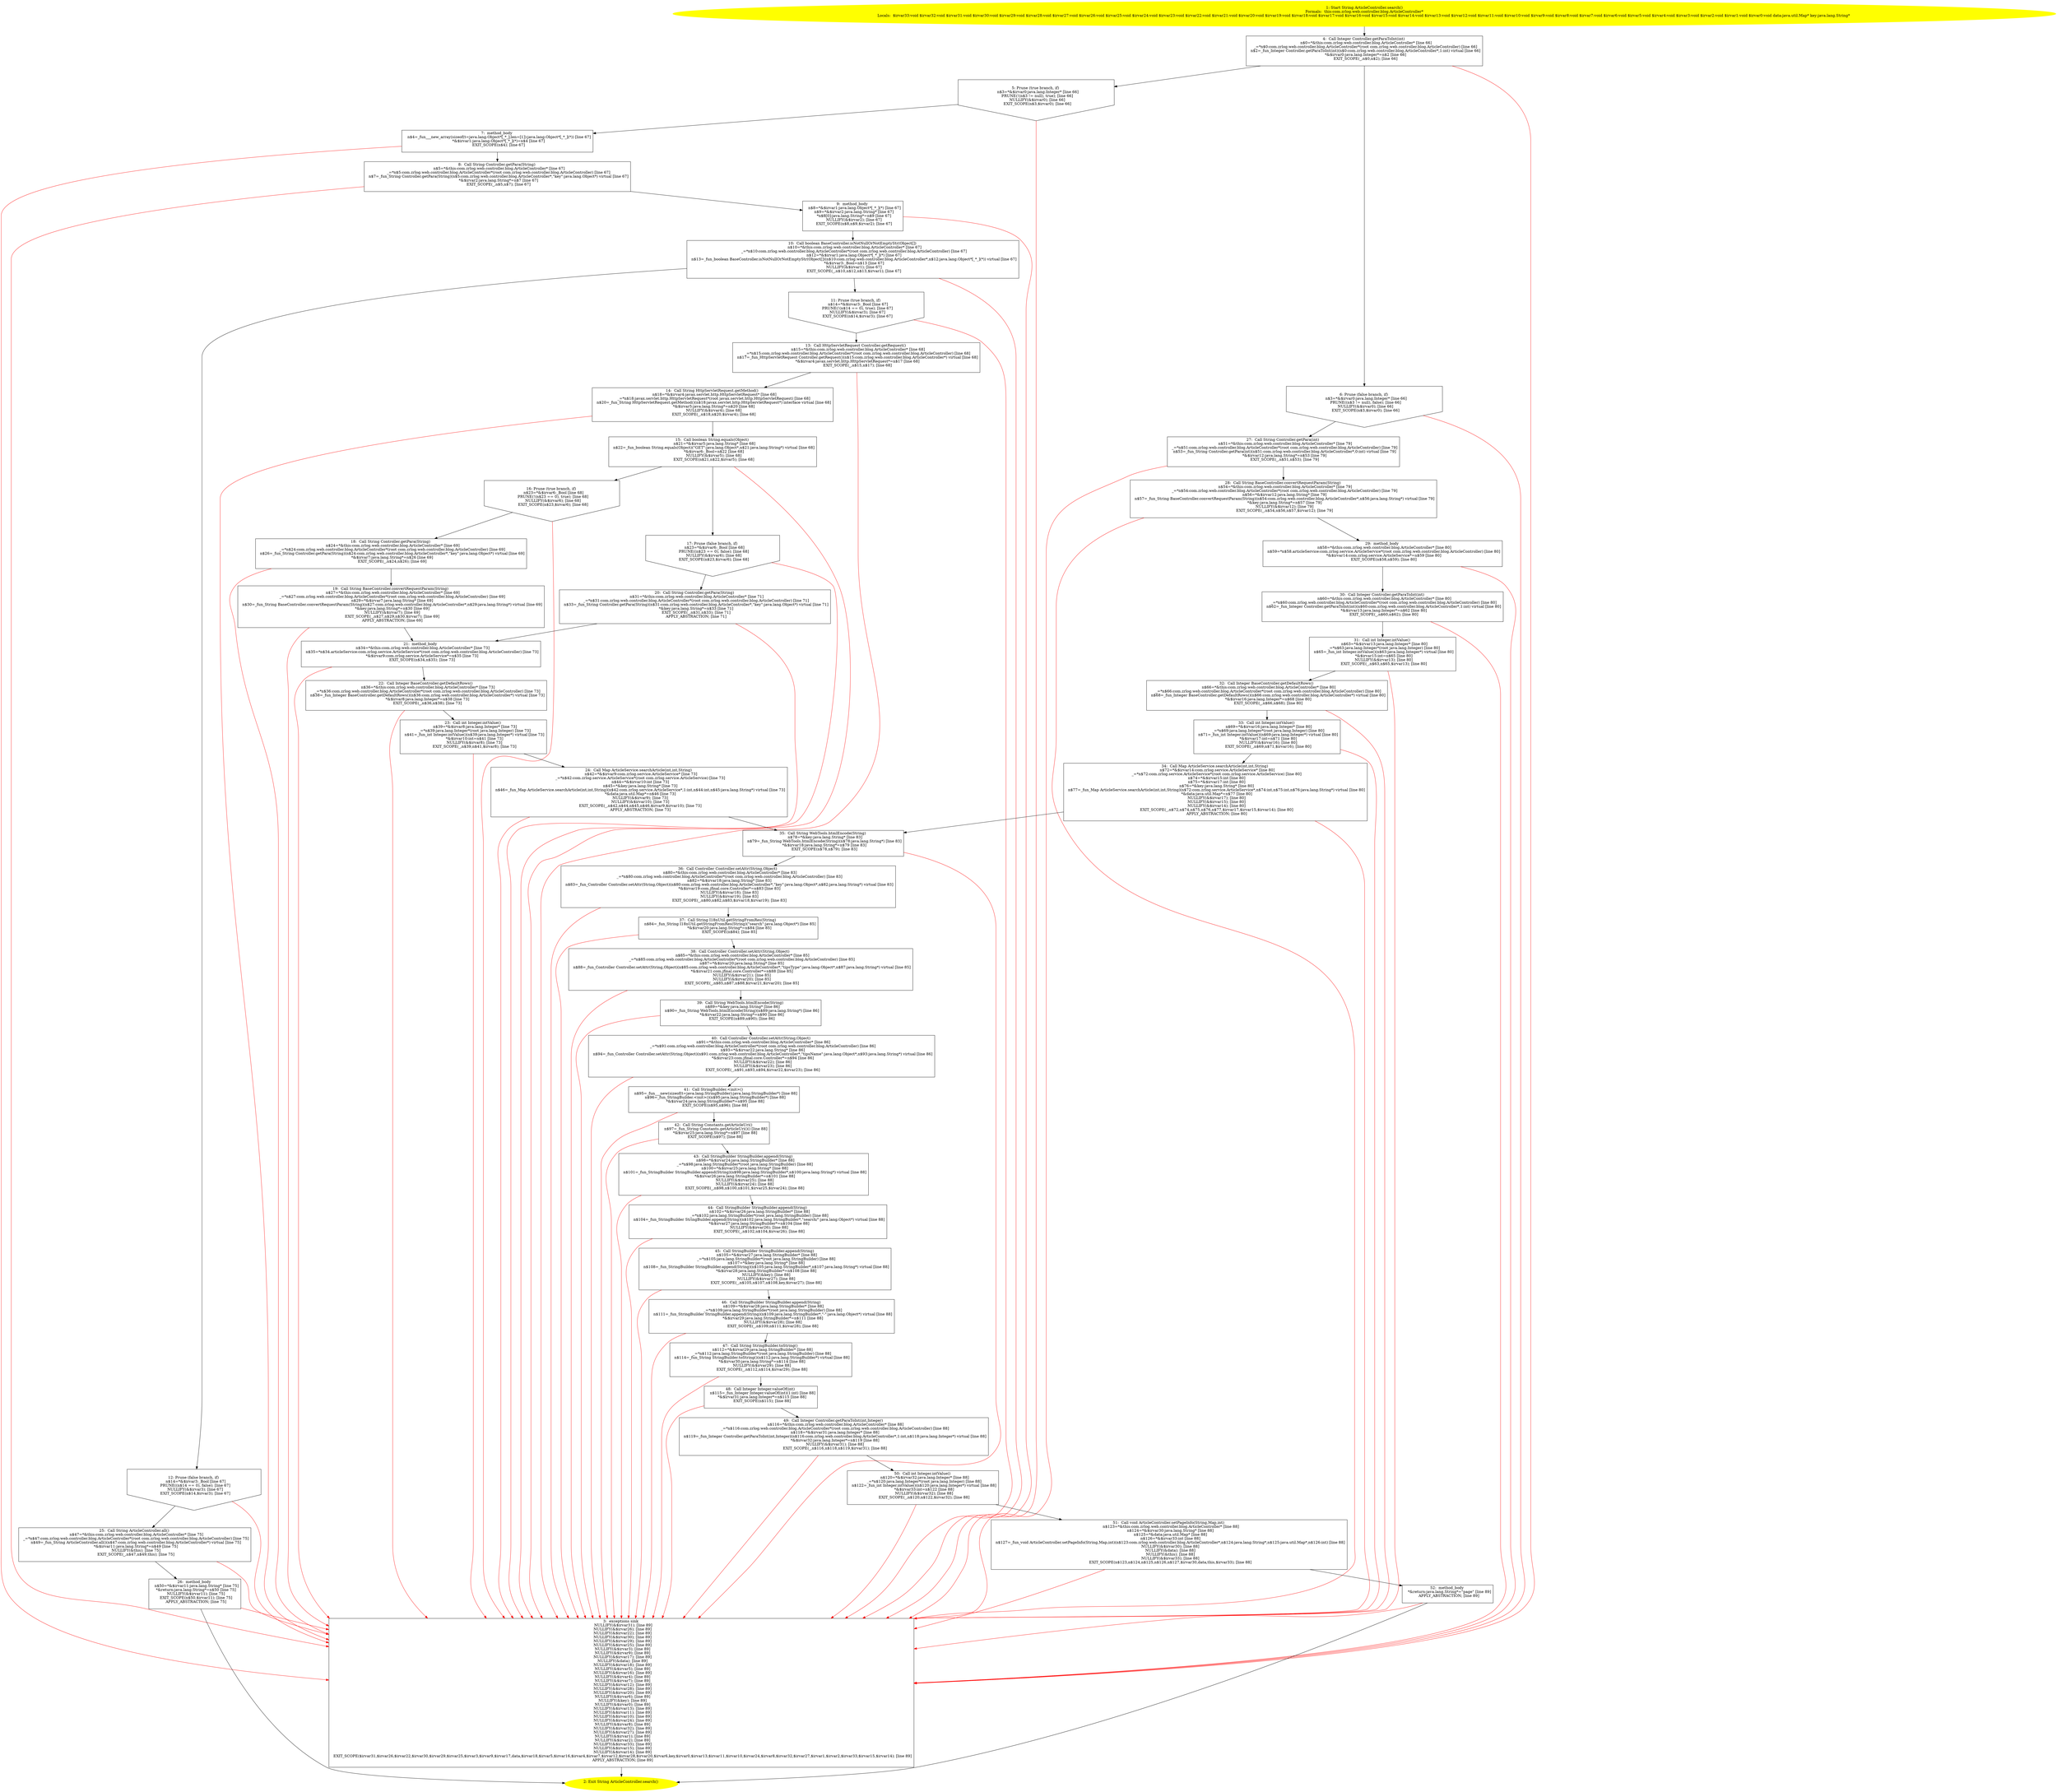 /* @generated */
digraph cfg {
"com.zrlog.web.controller.blog.ArticleController.search():java.lang.String.413a9d0bebfa8ff07861b18f78863546_1" [label="1: Start String ArticleController.search()\nFormals:  this:com.zrlog.web.controller.blog.ArticleController*\nLocals:  $irvar33:void $irvar32:void $irvar31:void $irvar30:void $irvar29:void $irvar28:void $irvar27:void $irvar26:void $irvar25:void $irvar24:void $irvar23:void $irvar22:void $irvar21:void $irvar20:void $irvar19:void $irvar18:void $irvar17:void $irvar16:void $irvar15:void $irvar14:void $irvar13:void $irvar12:void $irvar11:void $irvar10:void $irvar9:void $irvar8:void $irvar7:void $irvar6:void $irvar5:void $irvar4:void $irvar3:void $irvar2:void $irvar1:void $irvar0:void data:java.util.Map* key:java.lang.String* \n  " color=yellow style=filled]
	

	 "com.zrlog.web.controller.blog.ArticleController.search():java.lang.String.413a9d0bebfa8ff07861b18f78863546_1" -> "com.zrlog.web.controller.blog.ArticleController.search():java.lang.String.413a9d0bebfa8ff07861b18f78863546_4" ;
"com.zrlog.web.controller.blog.ArticleController.search():java.lang.String.413a9d0bebfa8ff07861b18f78863546_2" [label="2: Exit String ArticleController.search() \n  " color=yellow style=filled]
	

"com.zrlog.web.controller.blog.ArticleController.search():java.lang.String.413a9d0bebfa8ff07861b18f78863546_3" [label="3:  exceptions sink \n   NULLIFY(&$irvar31); [line 89]\n  NULLIFY(&$irvar26); [line 89]\n  NULLIFY(&$irvar22); [line 89]\n  NULLIFY(&$irvar30); [line 89]\n  NULLIFY(&$irvar29); [line 89]\n  NULLIFY(&$irvar25); [line 89]\n  NULLIFY(&$irvar3); [line 89]\n  NULLIFY(&$irvar9); [line 89]\n  NULLIFY(&$irvar17); [line 89]\n  NULLIFY(&data); [line 89]\n  NULLIFY(&$irvar18); [line 89]\n  NULLIFY(&$irvar5); [line 89]\n  NULLIFY(&$irvar16); [line 89]\n  NULLIFY(&$irvar4); [line 89]\n  NULLIFY(&$irvar7); [line 89]\n  NULLIFY(&$irvar12); [line 89]\n  NULLIFY(&$irvar28); [line 89]\n  NULLIFY(&$irvar20); [line 89]\n  NULLIFY(&$irvar6); [line 89]\n  NULLIFY(&key); [line 89]\n  NULLIFY(&$irvar0); [line 89]\n  NULLIFY(&$irvar13); [line 89]\n  NULLIFY(&$irvar11); [line 89]\n  NULLIFY(&$irvar10); [line 89]\n  NULLIFY(&$irvar24); [line 89]\n  NULLIFY(&$irvar8); [line 89]\n  NULLIFY(&$irvar32); [line 89]\n  NULLIFY(&$irvar27); [line 89]\n  NULLIFY(&$irvar1); [line 89]\n  NULLIFY(&$irvar2); [line 89]\n  NULLIFY(&$irvar33); [line 89]\n  NULLIFY(&$irvar15); [line 89]\n  NULLIFY(&$irvar14); [line 89]\n  EXIT_SCOPE($irvar31,$irvar26,$irvar22,$irvar30,$irvar29,$irvar25,$irvar3,$irvar9,$irvar17,data,$irvar18,$irvar5,$irvar16,$irvar4,$irvar7,$irvar12,$irvar28,$irvar20,$irvar6,key,$irvar0,$irvar13,$irvar11,$irvar10,$irvar24,$irvar8,$irvar32,$irvar27,$irvar1,$irvar2,$irvar33,$irvar15,$irvar14); [line 89]\n  APPLY_ABSTRACTION; [line 89]\n " shape="box"]
	

	 "com.zrlog.web.controller.blog.ArticleController.search():java.lang.String.413a9d0bebfa8ff07861b18f78863546_3" -> "com.zrlog.web.controller.blog.ArticleController.search():java.lang.String.413a9d0bebfa8ff07861b18f78863546_2" ;
"com.zrlog.web.controller.blog.ArticleController.search():java.lang.String.413a9d0bebfa8ff07861b18f78863546_4" [label="4:  Call Integer Controller.getParaToInt(int) \n   n$0=*&this:com.zrlog.web.controller.blog.ArticleController* [line 66]\n  _=*n$0:com.zrlog.web.controller.blog.ArticleController*(root com.zrlog.web.controller.blog.ArticleController) [line 66]\n  n$2=_fun_Integer Controller.getParaToInt(int)(n$0:com.zrlog.web.controller.blog.ArticleController*,1:int) virtual [line 66]\n  *&$irvar0:java.lang.Integer*=n$2 [line 66]\n  EXIT_SCOPE(_,n$0,n$2); [line 66]\n " shape="box"]
	

	 "com.zrlog.web.controller.blog.ArticleController.search():java.lang.String.413a9d0bebfa8ff07861b18f78863546_4" -> "com.zrlog.web.controller.blog.ArticleController.search():java.lang.String.413a9d0bebfa8ff07861b18f78863546_5" ;
	 "com.zrlog.web.controller.blog.ArticleController.search():java.lang.String.413a9d0bebfa8ff07861b18f78863546_4" -> "com.zrlog.web.controller.blog.ArticleController.search():java.lang.String.413a9d0bebfa8ff07861b18f78863546_6" ;
	 "com.zrlog.web.controller.blog.ArticleController.search():java.lang.String.413a9d0bebfa8ff07861b18f78863546_4" -> "com.zrlog.web.controller.blog.ArticleController.search():java.lang.String.413a9d0bebfa8ff07861b18f78863546_3" [color="red" ];
"com.zrlog.web.controller.blog.ArticleController.search():java.lang.String.413a9d0bebfa8ff07861b18f78863546_5" [label="5: Prune (true branch, if) \n   n$3=*&$irvar0:java.lang.Integer* [line 66]\n  PRUNE(!(n$3 != null), true); [line 66]\n  NULLIFY(&$irvar0); [line 66]\n  EXIT_SCOPE(n$3,$irvar0); [line 66]\n " shape="invhouse"]
	

	 "com.zrlog.web.controller.blog.ArticleController.search():java.lang.String.413a9d0bebfa8ff07861b18f78863546_5" -> "com.zrlog.web.controller.blog.ArticleController.search():java.lang.String.413a9d0bebfa8ff07861b18f78863546_7" ;
	 "com.zrlog.web.controller.blog.ArticleController.search():java.lang.String.413a9d0bebfa8ff07861b18f78863546_5" -> "com.zrlog.web.controller.blog.ArticleController.search():java.lang.String.413a9d0bebfa8ff07861b18f78863546_3" [color="red" ];
"com.zrlog.web.controller.blog.ArticleController.search():java.lang.String.413a9d0bebfa8ff07861b18f78863546_6" [label="6: Prune (false branch, if) \n   n$3=*&$irvar0:java.lang.Integer* [line 66]\n  PRUNE((n$3 != null), false); [line 66]\n  NULLIFY(&$irvar0); [line 66]\n  EXIT_SCOPE(n$3,$irvar0); [line 66]\n " shape="invhouse"]
	

	 "com.zrlog.web.controller.blog.ArticleController.search():java.lang.String.413a9d0bebfa8ff07861b18f78863546_6" -> "com.zrlog.web.controller.blog.ArticleController.search():java.lang.String.413a9d0bebfa8ff07861b18f78863546_27" ;
	 "com.zrlog.web.controller.blog.ArticleController.search():java.lang.String.413a9d0bebfa8ff07861b18f78863546_6" -> "com.zrlog.web.controller.blog.ArticleController.search():java.lang.String.413a9d0bebfa8ff07861b18f78863546_3" [color="red" ];
"com.zrlog.web.controller.blog.ArticleController.search():java.lang.String.413a9d0bebfa8ff07861b18f78863546_7" [label="7:  method_body \n   n$4=_fun___new_array(sizeof(t=java.lang.Object*[_*_];len=[1]):java.lang.Object*[_*_](*)) [line 67]\n  *&$irvar1:java.lang.Object*[_*_](*)=n$4 [line 67]\n  EXIT_SCOPE(n$4); [line 67]\n " shape="box"]
	

	 "com.zrlog.web.controller.blog.ArticleController.search():java.lang.String.413a9d0bebfa8ff07861b18f78863546_7" -> "com.zrlog.web.controller.blog.ArticleController.search():java.lang.String.413a9d0bebfa8ff07861b18f78863546_8" ;
	 "com.zrlog.web.controller.blog.ArticleController.search():java.lang.String.413a9d0bebfa8ff07861b18f78863546_7" -> "com.zrlog.web.controller.blog.ArticleController.search():java.lang.String.413a9d0bebfa8ff07861b18f78863546_3" [color="red" ];
"com.zrlog.web.controller.blog.ArticleController.search():java.lang.String.413a9d0bebfa8ff07861b18f78863546_8" [label="8:  Call String Controller.getPara(String) \n   n$5=*&this:com.zrlog.web.controller.blog.ArticleController* [line 67]\n  _=*n$5:com.zrlog.web.controller.blog.ArticleController*(root com.zrlog.web.controller.blog.ArticleController) [line 67]\n  n$7=_fun_String Controller.getPara(String)(n$5:com.zrlog.web.controller.blog.ArticleController*,\"key\":java.lang.Object*) virtual [line 67]\n  *&$irvar2:java.lang.String*=n$7 [line 67]\n  EXIT_SCOPE(_,n$5,n$7); [line 67]\n " shape="box"]
	

	 "com.zrlog.web.controller.blog.ArticleController.search():java.lang.String.413a9d0bebfa8ff07861b18f78863546_8" -> "com.zrlog.web.controller.blog.ArticleController.search():java.lang.String.413a9d0bebfa8ff07861b18f78863546_9" ;
	 "com.zrlog.web.controller.blog.ArticleController.search():java.lang.String.413a9d0bebfa8ff07861b18f78863546_8" -> "com.zrlog.web.controller.blog.ArticleController.search():java.lang.String.413a9d0bebfa8ff07861b18f78863546_3" [color="red" ];
"com.zrlog.web.controller.blog.ArticleController.search():java.lang.String.413a9d0bebfa8ff07861b18f78863546_9" [label="9:  method_body \n   n$8=*&$irvar1:java.lang.Object*[_*_](*) [line 67]\n  n$9=*&$irvar2:java.lang.String* [line 67]\n  *n$8[0]:java.lang.String*=n$9 [line 67]\n  NULLIFY(&$irvar2); [line 67]\n  EXIT_SCOPE(n$8,n$9,$irvar2); [line 67]\n " shape="box"]
	

	 "com.zrlog.web.controller.blog.ArticleController.search():java.lang.String.413a9d0bebfa8ff07861b18f78863546_9" -> "com.zrlog.web.controller.blog.ArticleController.search():java.lang.String.413a9d0bebfa8ff07861b18f78863546_10" ;
	 "com.zrlog.web.controller.blog.ArticleController.search():java.lang.String.413a9d0bebfa8ff07861b18f78863546_9" -> "com.zrlog.web.controller.blog.ArticleController.search():java.lang.String.413a9d0bebfa8ff07861b18f78863546_3" [color="red" ];
"com.zrlog.web.controller.blog.ArticleController.search():java.lang.String.413a9d0bebfa8ff07861b18f78863546_10" [label="10:  Call boolean BaseController.isNotNullOrNotEmptyStr(Object[]) \n   n$10=*&this:com.zrlog.web.controller.blog.ArticleController* [line 67]\n  _=*n$10:com.zrlog.web.controller.blog.ArticleController*(root com.zrlog.web.controller.blog.ArticleController) [line 67]\n  n$12=*&$irvar1:java.lang.Object*[_*_](*) [line 67]\n  n$13=_fun_boolean BaseController.isNotNullOrNotEmptyStr(Object[])(n$10:com.zrlog.web.controller.blog.ArticleController*,n$12:java.lang.Object*[_*_](*)) virtual [line 67]\n  *&$irvar3:_Bool=n$13 [line 67]\n  NULLIFY(&$irvar1); [line 67]\n  EXIT_SCOPE(_,n$10,n$12,n$13,$irvar1); [line 67]\n " shape="box"]
	

	 "com.zrlog.web.controller.blog.ArticleController.search():java.lang.String.413a9d0bebfa8ff07861b18f78863546_10" -> "com.zrlog.web.controller.blog.ArticleController.search():java.lang.String.413a9d0bebfa8ff07861b18f78863546_11" ;
	 "com.zrlog.web.controller.blog.ArticleController.search():java.lang.String.413a9d0bebfa8ff07861b18f78863546_10" -> "com.zrlog.web.controller.blog.ArticleController.search():java.lang.String.413a9d0bebfa8ff07861b18f78863546_12" ;
	 "com.zrlog.web.controller.blog.ArticleController.search():java.lang.String.413a9d0bebfa8ff07861b18f78863546_10" -> "com.zrlog.web.controller.blog.ArticleController.search():java.lang.String.413a9d0bebfa8ff07861b18f78863546_3" [color="red" ];
"com.zrlog.web.controller.blog.ArticleController.search():java.lang.String.413a9d0bebfa8ff07861b18f78863546_11" [label="11: Prune (true branch, if) \n   n$14=*&$irvar3:_Bool [line 67]\n  PRUNE(!(n$14 == 0), true); [line 67]\n  NULLIFY(&$irvar3); [line 67]\n  EXIT_SCOPE(n$14,$irvar3); [line 67]\n " shape="invhouse"]
	

	 "com.zrlog.web.controller.blog.ArticleController.search():java.lang.String.413a9d0bebfa8ff07861b18f78863546_11" -> "com.zrlog.web.controller.blog.ArticleController.search():java.lang.String.413a9d0bebfa8ff07861b18f78863546_13" ;
	 "com.zrlog.web.controller.blog.ArticleController.search():java.lang.String.413a9d0bebfa8ff07861b18f78863546_11" -> "com.zrlog.web.controller.blog.ArticleController.search():java.lang.String.413a9d0bebfa8ff07861b18f78863546_3" [color="red" ];
"com.zrlog.web.controller.blog.ArticleController.search():java.lang.String.413a9d0bebfa8ff07861b18f78863546_12" [label="12: Prune (false branch, if) \n   n$14=*&$irvar3:_Bool [line 67]\n  PRUNE((n$14 == 0), false); [line 67]\n  NULLIFY(&$irvar3); [line 67]\n  EXIT_SCOPE(n$14,$irvar3); [line 67]\n " shape="invhouse"]
	

	 "com.zrlog.web.controller.blog.ArticleController.search():java.lang.String.413a9d0bebfa8ff07861b18f78863546_12" -> "com.zrlog.web.controller.blog.ArticleController.search():java.lang.String.413a9d0bebfa8ff07861b18f78863546_25" ;
	 "com.zrlog.web.controller.blog.ArticleController.search():java.lang.String.413a9d0bebfa8ff07861b18f78863546_12" -> "com.zrlog.web.controller.blog.ArticleController.search():java.lang.String.413a9d0bebfa8ff07861b18f78863546_3" [color="red" ];
"com.zrlog.web.controller.blog.ArticleController.search():java.lang.String.413a9d0bebfa8ff07861b18f78863546_13" [label="13:  Call HttpServletRequest Controller.getRequest() \n   n$15=*&this:com.zrlog.web.controller.blog.ArticleController* [line 68]\n  _=*n$15:com.zrlog.web.controller.blog.ArticleController*(root com.zrlog.web.controller.blog.ArticleController) [line 68]\n  n$17=_fun_HttpServletRequest Controller.getRequest()(n$15:com.zrlog.web.controller.blog.ArticleController*) virtual [line 68]\n  *&$irvar4:javax.servlet.http.HttpServletRequest*=n$17 [line 68]\n  EXIT_SCOPE(_,n$15,n$17); [line 68]\n " shape="box"]
	

	 "com.zrlog.web.controller.blog.ArticleController.search():java.lang.String.413a9d0bebfa8ff07861b18f78863546_13" -> "com.zrlog.web.controller.blog.ArticleController.search():java.lang.String.413a9d0bebfa8ff07861b18f78863546_14" ;
	 "com.zrlog.web.controller.blog.ArticleController.search():java.lang.String.413a9d0bebfa8ff07861b18f78863546_13" -> "com.zrlog.web.controller.blog.ArticleController.search():java.lang.String.413a9d0bebfa8ff07861b18f78863546_3" [color="red" ];
"com.zrlog.web.controller.blog.ArticleController.search():java.lang.String.413a9d0bebfa8ff07861b18f78863546_14" [label="14:  Call String HttpServletRequest.getMethod() \n   n$18=*&$irvar4:javax.servlet.http.HttpServletRequest* [line 68]\n  _=*n$18:javax.servlet.http.HttpServletRequest*(root javax.servlet.http.HttpServletRequest) [line 68]\n  n$20=_fun_String HttpServletRequest.getMethod()(n$18:javax.servlet.http.HttpServletRequest*) interface virtual [line 68]\n  *&$irvar5:java.lang.String*=n$20 [line 68]\n  NULLIFY(&$irvar4); [line 68]\n  EXIT_SCOPE(_,n$18,n$20,$irvar4); [line 68]\n " shape="box"]
	

	 "com.zrlog.web.controller.blog.ArticleController.search():java.lang.String.413a9d0bebfa8ff07861b18f78863546_14" -> "com.zrlog.web.controller.blog.ArticleController.search():java.lang.String.413a9d0bebfa8ff07861b18f78863546_15" ;
	 "com.zrlog.web.controller.blog.ArticleController.search():java.lang.String.413a9d0bebfa8ff07861b18f78863546_14" -> "com.zrlog.web.controller.blog.ArticleController.search():java.lang.String.413a9d0bebfa8ff07861b18f78863546_3" [color="red" ];
"com.zrlog.web.controller.blog.ArticleController.search():java.lang.String.413a9d0bebfa8ff07861b18f78863546_15" [label="15:  Call boolean String.equals(Object) \n   n$21=*&$irvar5:java.lang.String* [line 68]\n  n$22=_fun_boolean String.equals(Object)(\"GET\":java.lang.Object*,n$21:java.lang.String*) virtual [line 68]\n  *&$irvar6:_Bool=n$22 [line 68]\n  NULLIFY(&$irvar5); [line 68]\n  EXIT_SCOPE(n$21,n$22,$irvar5); [line 68]\n " shape="box"]
	

	 "com.zrlog.web.controller.blog.ArticleController.search():java.lang.String.413a9d0bebfa8ff07861b18f78863546_15" -> "com.zrlog.web.controller.blog.ArticleController.search():java.lang.String.413a9d0bebfa8ff07861b18f78863546_16" ;
	 "com.zrlog.web.controller.blog.ArticleController.search():java.lang.String.413a9d0bebfa8ff07861b18f78863546_15" -> "com.zrlog.web.controller.blog.ArticleController.search():java.lang.String.413a9d0bebfa8ff07861b18f78863546_17" ;
	 "com.zrlog.web.controller.blog.ArticleController.search():java.lang.String.413a9d0bebfa8ff07861b18f78863546_15" -> "com.zrlog.web.controller.blog.ArticleController.search():java.lang.String.413a9d0bebfa8ff07861b18f78863546_3" [color="red" ];
"com.zrlog.web.controller.blog.ArticleController.search():java.lang.String.413a9d0bebfa8ff07861b18f78863546_16" [label="16: Prune (true branch, if) \n   n$23=*&$irvar6:_Bool [line 68]\n  PRUNE(!(n$23 == 0), true); [line 68]\n  NULLIFY(&$irvar6); [line 68]\n  EXIT_SCOPE(n$23,$irvar6); [line 68]\n " shape="invhouse"]
	

	 "com.zrlog.web.controller.blog.ArticleController.search():java.lang.String.413a9d0bebfa8ff07861b18f78863546_16" -> "com.zrlog.web.controller.blog.ArticleController.search():java.lang.String.413a9d0bebfa8ff07861b18f78863546_18" ;
	 "com.zrlog.web.controller.blog.ArticleController.search():java.lang.String.413a9d0bebfa8ff07861b18f78863546_16" -> "com.zrlog.web.controller.blog.ArticleController.search():java.lang.String.413a9d0bebfa8ff07861b18f78863546_3" [color="red" ];
"com.zrlog.web.controller.blog.ArticleController.search():java.lang.String.413a9d0bebfa8ff07861b18f78863546_17" [label="17: Prune (false branch, if) \n   n$23=*&$irvar6:_Bool [line 68]\n  PRUNE((n$23 == 0), false); [line 68]\n  NULLIFY(&$irvar6); [line 68]\n  EXIT_SCOPE(n$23,$irvar6); [line 68]\n " shape="invhouse"]
	

	 "com.zrlog.web.controller.blog.ArticleController.search():java.lang.String.413a9d0bebfa8ff07861b18f78863546_17" -> "com.zrlog.web.controller.blog.ArticleController.search():java.lang.String.413a9d0bebfa8ff07861b18f78863546_20" ;
	 "com.zrlog.web.controller.blog.ArticleController.search():java.lang.String.413a9d0bebfa8ff07861b18f78863546_17" -> "com.zrlog.web.controller.blog.ArticleController.search():java.lang.String.413a9d0bebfa8ff07861b18f78863546_3" [color="red" ];
"com.zrlog.web.controller.blog.ArticleController.search():java.lang.String.413a9d0bebfa8ff07861b18f78863546_18" [label="18:  Call String Controller.getPara(String) \n   n$24=*&this:com.zrlog.web.controller.blog.ArticleController* [line 69]\n  _=*n$24:com.zrlog.web.controller.blog.ArticleController*(root com.zrlog.web.controller.blog.ArticleController) [line 69]\n  n$26=_fun_String Controller.getPara(String)(n$24:com.zrlog.web.controller.blog.ArticleController*,\"key\":java.lang.Object*) virtual [line 69]\n  *&$irvar7:java.lang.String*=n$26 [line 69]\n  EXIT_SCOPE(_,n$24,n$26); [line 69]\n " shape="box"]
	

	 "com.zrlog.web.controller.blog.ArticleController.search():java.lang.String.413a9d0bebfa8ff07861b18f78863546_18" -> "com.zrlog.web.controller.blog.ArticleController.search():java.lang.String.413a9d0bebfa8ff07861b18f78863546_19" ;
	 "com.zrlog.web.controller.blog.ArticleController.search():java.lang.String.413a9d0bebfa8ff07861b18f78863546_18" -> "com.zrlog.web.controller.blog.ArticleController.search():java.lang.String.413a9d0bebfa8ff07861b18f78863546_3" [color="red" ];
"com.zrlog.web.controller.blog.ArticleController.search():java.lang.String.413a9d0bebfa8ff07861b18f78863546_19" [label="19:  Call String BaseController.convertRequestParam(String) \n   n$27=*&this:com.zrlog.web.controller.blog.ArticleController* [line 69]\n  _=*n$27:com.zrlog.web.controller.blog.ArticleController*(root com.zrlog.web.controller.blog.ArticleController) [line 69]\n  n$29=*&$irvar7:java.lang.String* [line 69]\n  n$30=_fun_String BaseController.convertRequestParam(String)(n$27:com.zrlog.web.controller.blog.ArticleController*,n$29:java.lang.String*) virtual [line 69]\n  *&key:java.lang.String*=n$30 [line 69]\n  NULLIFY(&$irvar7); [line 69]\n  EXIT_SCOPE(_,n$27,n$29,n$30,$irvar7); [line 69]\n  APPLY_ABSTRACTION; [line 69]\n " shape="box"]
	

	 "com.zrlog.web.controller.blog.ArticleController.search():java.lang.String.413a9d0bebfa8ff07861b18f78863546_19" -> "com.zrlog.web.controller.blog.ArticleController.search():java.lang.String.413a9d0bebfa8ff07861b18f78863546_21" ;
	 "com.zrlog.web.controller.blog.ArticleController.search():java.lang.String.413a9d0bebfa8ff07861b18f78863546_19" -> "com.zrlog.web.controller.blog.ArticleController.search():java.lang.String.413a9d0bebfa8ff07861b18f78863546_3" [color="red" ];
"com.zrlog.web.controller.blog.ArticleController.search():java.lang.String.413a9d0bebfa8ff07861b18f78863546_20" [label="20:  Call String Controller.getPara(String) \n   n$31=*&this:com.zrlog.web.controller.blog.ArticleController* [line 71]\n  _=*n$31:com.zrlog.web.controller.blog.ArticleController*(root com.zrlog.web.controller.blog.ArticleController) [line 71]\n  n$33=_fun_String Controller.getPara(String)(n$31:com.zrlog.web.controller.blog.ArticleController*,\"key\":java.lang.Object*) virtual [line 71]\n  *&key:java.lang.String*=n$33 [line 71]\n  EXIT_SCOPE(_,n$31,n$33); [line 71]\n  APPLY_ABSTRACTION; [line 71]\n " shape="box"]
	

	 "com.zrlog.web.controller.blog.ArticleController.search():java.lang.String.413a9d0bebfa8ff07861b18f78863546_20" -> "com.zrlog.web.controller.blog.ArticleController.search():java.lang.String.413a9d0bebfa8ff07861b18f78863546_21" ;
	 "com.zrlog.web.controller.blog.ArticleController.search():java.lang.String.413a9d0bebfa8ff07861b18f78863546_20" -> "com.zrlog.web.controller.blog.ArticleController.search():java.lang.String.413a9d0bebfa8ff07861b18f78863546_3" [color="red" ];
"com.zrlog.web.controller.blog.ArticleController.search():java.lang.String.413a9d0bebfa8ff07861b18f78863546_21" [label="21:  method_body \n   n$34=*&this:com.zrlog.web.controller.blog.ArticleController* [line 73]\n  n$35=*n$34.articleService:com.zrlog.service.ArticleService*(root com.zrlog.web.controller.blog.ArticleController) [line 73]\n  *&$irvar9:com.zrlog.service.ArticleService*=n$35 [line 73]\n  EXIT_SCOPE(n$34,n$35); [line 73]\n " shape="box"]
	

	 "com.zrlog.web.controller.blog.ArticleController.search():java.lang.String.413a9d0bebfa8ff07861b18f78863546_21" -> "com.zrlog.web.controller.blog.ArticleController.search():java.lang.String.413a9d0bebfa8ff07861b18f78863546_22" ;
	 "com.zrlog.web.controller.blog.ArticleController.search():java.lang.String.413a9d0bebfa8ff07861b18f78863546_21" -> "com.zrlog.web.controller.blog.ArticleController.search():java.lang.String.413a9d0bebfa8ff07861b18f78863546_3" [color="red" ];
"com.zrlog.web.controller.blog.ArticleController.search():java.lang.String.413a9d0bebfa8ff07861b18f78863546_22" [label="22:  Call Integer BaseController.getDefaultRows() \n   n$36=*&this:com.zrlog.web.controller.blog.ArticleController* [line 73]\n  _=*n$36:com.zrlog.web.controller.blog.ArticleController*(root com.zrlog.web.controller.blog.ArticleController) [line 73]\n  n$38=_fun_Integer BaseController.getDefaultRows()(n$36:com.zrlog.web.controller.blog.ArticleController*) virtual [line 73]\n  *&$irvar8:java.lang.Integer*=n$38 [line 73]\n  EXIT_SCOPE(_,n$36,n$38); [line 73]\n " shape="box"]
	

	 "com.zrlog.web.controller.blog.ArticleController.search():java.lang.String.413a9d0bebfa8ff07861b18f78863546_22" -> "com.zrlog.web.controller.blog.ArticleController.search():java.lang.String.413a9d0bebfa8ff07861b18f78863546_23" ;
	 "com.zrlog.web.controller.blog.ArticleController.search():java.lang.String.413a9d0bebfa8ff07861b18f78863546_22" -> "com.zrlog.web.controller.blog.ArticleController.search():java.lang.String.413a9d0bebfa8ff07861b18f78863546_3" [color="red" ];
"com.zrlog.web.controller.blog.ArticleController.search():java.lang.String.413a9d0bebfa8ff07861b18f78863546_23" [label="23:  Call int Integer.intValue() \n   n$39=*&$irvar8:java.lang.Integer* [line 73]\n  _=*n$39:java.lang.Integer*(root java.lang.Integer) [line 73]\n  n$41=_fun_int Integer.intValue()(n$39:java.lang.Integer*) virtual [line 73]\n  *&$irvar10:int=n$41 [line 73]\n  NULLIFY(&$irvar8); [line 73]\n  EXIT_SCOPE(_,n$39,n$41,$irvar8); [line 73]\n " shape="box"]
	

	 "com.zrlog.web.controller.blog.ArticleController.search():java.lang.String.413a9d0bebfa8ff07861b18f78863546_23" -> "com.zrlog.web.controller.blog.ArticleController.search():java.lang.String.413a9d0bebfa8ff07861b18f78863546_24" ;
	 "com.zrlog.web.controller.blog.ArticleController.search():java.lang.String.413a9d0bebfa8ff07861b18f78863546_23" -> "com.zrlog.web.controller.blog.ArticleController.search():java.lang.String.413a9d0bebfa8ff07861b18f78863546_3" [color="red" ];
"com.zrlog.web.controller.blog.ArticleController.search():java.lang.String.413a9d0bebfa8ff07861b18f78863546_24" [label="24:  Call Map ArticleService.searchArticle(int,int,String) \n   n$42=*&$irvar9:com.zrlog.service.ArticleService* [line 73]\n  _=*n$42:com.zrlog.service.ArticleService*(root com.zrlog.service.ArticleService) [line 73]\n  n$44=*&$irvar10:int [line 73]\n  n$45=*&key:java.lang.String* [line 73]\n  n$46=_fun_Map ArticleService.searchArticle(int,int,String)(n$42:com.zrlog.service.ArticleService*,1:int,n$44:int,n$45:java.lang.String*) virtual [line 73]\n  *&data:java.util.Map*=n$46 [line 73]\n  NULLIFY(&$irvar9); [line 73]\n  NULLIFY(&$irvar10); [line 73]\n  EXIT_SCOPE(_,n$42,n$44,n$45,n$46,$irvar9,$irvar10); [line 73]\n  APPLY_ABSTRACTION; [line 73]\n " shape="box"]
	

	 "com.zrlog.web.controller.blog.ArticleController.search():java.lang.String.413a9d0bebfa8ff07861b18f78863546_24" -> "com.zrlog.web.controller.blog.ArticleController.search():java.lang.String.413a9d0bebfa8ff07861b18f78863546_35" ;
	 "com.zrlog.web.controller.blog.ArticleController.search():java.lang.String.413a9d0bebfa8ff07861b18f78863546_24" -> "com.zrlog.web.controller.blog.ArticleController.search():java.lang.String.413a9d0bebfa8ff07861b18f78863546_3" [color="red" ];
"com.zrlog.web.controller.blog.ArticleController.search():java.lang.String.413a9d0bebfa8ff07861b18f78863546_25" [label="25:  Call String ArticleController.all() \n   n$47=*&this:com.zrlog.web.controller.blog.ArticleController* [line 75]\n  _=*n$47:com.zrlog.web.controller.blog.ArticleController*(root com.zrlog.web.controller.blog.ArticleController) [line 75]\n  n$49=_fun_String ArticleController.all()(n$47:com.zrlog.web.controller.blog.ArticleController*) virtual [line 75]\n  *&$irvar11:java.lang.String*=n$49 [line 75]\n  NULLIFY(&this); [line 75]\n  EXIT_SCOPE(_,n$47,n$49,this); [line 75]\n " shape="box"]
	

	 "com.zrlog.web.controller.blog.ArticleController.search():java.lang.String.413a9d0bebfa8ff07861b18f78863546_25" -> "com.zrlog.web.controller.blog.ArticleController.search():java.lang.String.413a9d0bebfa8ff07861b18f78863546_26" ;
	 "com.zrlog.web.controller.blog.ArticleController.search():java.lang.String.413a9d0bebfa8ff07861b18f78863546_25" -> "com.zrlog.web.controller.blog.ArticleController.search():java.lang.String.413a9d0bebfa8ff07861b18f78863546_3" [color="red" ];
"com.zrlog.web.controller.blog.ArticleController.search():java.lang.String.413a9d0bebfa8ff07861b18f78863546_26" [label="26:  method_body \n   n$50=*&$irvar11:java.lang.String* [line 75]\n  *&return:java.lang.String*=n$50 [line 75]\n  NULLIFY(&$irvar11); [line 75]\n  EXIT_SCOPE(n$50,$irvar11); [line 75]\n  APPLY_ABSTRACTION; [line 75]\n " shape="box"]
	

	 "com.zrlog.web.controller.blog.ArticleController.search():java.lang.String.413a9d0bebfa8ff07861b18f78863546_26" -> "com.zrlog.web.controller.blog.ArticleController.search():java.lang.String.413a9d0bebfa8ff07861b18f78863546_2" ;
	 "com.zrlog.web.controller.blog.ArticleController.search():java.lang.String.413a9d0bebfa8ff07861b18f78863546_26" -> "com.zrlog.web.controller.blog.ArticleController.search():java.lang.String.413a9d0bebfa8ff07861b18f78863546_3" [color="red" ];
"com.zrlog.web.controller.blog.ArticleController.search():java.lang.String.413a9d0bebfa8ff07861b18f78863546_27" [label="27:  Call String Controller.getPara(int) \n   n$51=*&this:com.zrlog.web.controller.blog.ArticleController* [line 79]\n  _=*n$51:com.zrlog.web.controller.blog.ArticleController*(root com.zrlog.web.controller.blog.ArticleController) [line 79]\n  n$53=_fun_String Controller.getPara(int)(n$51:com.zrlog.web.controller.blog.ArticleController*,0:int) virtual [line 79]\n  *&$irvar12:java.lang.String*=n$53 [line 79]\n  EXIT_SCOPE(_,n$51,n$53); [line 79]\n " shape="box"]
	

	 "com.zrlog.web.controller.blog.ArticleController.search():java.lang.String.413a9d0bebfa8ff07861b18f78863546_27" -> "com.zrlog.web.controller.blog.ArticleController.search():java.lang.String.413a9d0bebfa8ff07861b18f78863546_28" ;
	 "com.zrlog.web.controller.blog.ArticleController.search():java.lang.String.413a9d0bebfa8ff07861b18f78863546_27" -> "com.zrlog.web.controller.blog.ArticleController.search():java.lang.String.413a9d0bebfa8ff07861b18f78863546_3" [color="red" ];
"com.zrlog.web.controller.blog.ArticleController.search():java.lang.String.413a9d0bebfa8ff07861b18f78863546_28" [label="28:  Call String BaseController.convertRequestParam(String) \n   n$54=*&this:com.zrlog.web.controller.blog.ArticleController* [line 79]\n  _=*n$54:com.zrlog.web.controller.blog.ArticleController*(root com.zrlog.web.controller.blog.ArticleController) [line 79]\n  n$56=*&$irvar12:java.lang.String* [line 79]\n  n$57=_fun_String BaseController.convertRequestParam(String)(n$54:com.zrlog.web.controller.blog.ArticleController*,n$56:java.lang.String*) virtual [line 79]\n  *&key:java.lang.String*=n$57 [line 79]\n  NULLIFY(&$irvar12); [line 79]\n  EXIT_SCOPE(_,n$54,n$56,n$57,$irvar12); [line 79]\n " shape="box"]
	

	 "com.zrlog.web.controller.blog.ArticleController.search():java.lang.String.413a9d0bebfa8ff07861b18f78863546_28" -> "com.zrlog.web.controller.blog.ArticleController.search():java.lang.String.413a9d0bebfa8ff07861b18f78863546_29" ;
	 "com.zrlog.web.controller.blog.ArticleController.search():java.lang.String.413a9d0bebfa8ff07861b18f78863546_28" -> "com.zrlog.web.controller.blog.ArticleController.search():java.lang.String.413a9d0bebfa8ff07861b18f78863546_3" [color="red" ];
"com.zrlog.web.controller.blog.ArticleController.search():java.lang.String.413a9d0bebfa8ff07861b18f78863546_29" [label="29:  method_body \n   n$58=*&this:com.zrlog.web.controller.blog.ArticleController* [line 80]\n  n$59=*n$58.articleService:com.zrlog.service.ArticleService*(root com.zrlog.web.controller.blog.ArticleController) [line 80]\n  *&$irvar14:com.zrlog.service.ArticleService*=n$59 [line 80]\n  EXIT_SCOPE(n$58,n$59); [line 80]\n " shape="box"]
	

	 "com.zrlog.web.controller.blog.ArticleController.search():java.lang.String.413a9d0bebfa8ff07861b18f78863546_29" -> "com.zrlog.web.controller.blog.ArticleController.search():java.lang.String.413a9d0bebfa8ff07861b18f78863546_30" ;
	 "com.zrlog.web.controller.blog.ArticleController.search():java.lang.String.413a9d0bebfa8ff07861b18f78863546_29" -> "com.zrlog.web.controller.blog.ArticleController.search():java.lang.String.413a9d0bebfa8ff07861b18f78863546_3" [color="red" ];
"com.zrlog.web.controller.blog.ArticleController.search():java.lang.String.413a9d0bebfa8ff07861b18f78863546_30" [label="30:  Call Integer Controller.getParaToInt(int) \n   n$60=*&this:com.zrlog.web.controller.blog.ArticleController* [line 80]\n  _=*n$60:com.zrlog.web.controller.blog.ArticleController*(root com.zrlog.web.controller.blog.ArticleController) [line 80]\n  n$62=_fun_Integer Controller.getParaToInt(int)(n$60:com.zrlog.web.controller.blog.ArticleController*,1:int) virtual [line 80]\n  *&$irvar13:java.lang.Integer*=n$62 [line 80]\n  EXIT_SCOPE(_,n$60,n$62); [line 80]\n " shape="box"]
	

	 "com.zrlog.web.controller.blog.ArticleController.search():java.lang.String.413a9d0bebfa8ff07861b18f78863546_30" -> "com.zrlog.web.controller.blog.ArticleController.search():java.lang.String.413a9d0bebfa8ff07861b18f78863546_31" ;
	 "com.zrlog.web.controller.blog.ArticleController.search():java.lang.String.413a9d0bebfa8ff07861b18f78863546_30" -> "com.zrlog.web.controller.blog.ArticleController.search():java.lang.String.413a9d0bebfa8ff07861b18f78863546_3" [color="red" ];
"com.zrlog.web.controller.blog.ArticleController.search():java.lang.String.413a9d0bebfa8ff07861b18f78863546_31" [label="31:  Call int Integer.intValue() \n   n$63=*&$irvar13:java.lang.Integer* [line 80]\n  _=*n$63:java.lang.Integer*(root java.lang.Integer) [line 80]\n  n$65=_fun_int Integer.intValue()(n$63:java.lang.Integer*) virtual [line 80]\n  *&$irvar15:int=n$65 [line 80]\n  NULLIFY(&$irvar13); [line 80]\n  EXIT_SCOPE(_,n$63,n$65,$irvar13); [line 80]\n " shape="box"]
	

	 "com.zrlog.web.controller.blog.ArticleController.search():java.lang.String.413a9d0bebfa8ff07861b18f78863546_31" -> "com.zrlog.web.controller.blog.ArticleController.search():java.lang.String.413a9d0bebfa8ff07861b18f78863546_32" ;
	 "com.zrlog.web.controller.blog.ArticleController.search():java.lang.String.413a9d0bebfa8ff07861b18f78863546_31" -> "com.zrlog.web.controller.blog.ArticleController.search():java.lang.String.413a9d0bebfa8ff07861b18f78863546_3" [color="red" ];
"com.zrlog.web.controller.blog.ArticleController.search():java.lang.String.413a9d0bebfa8ff07861b18f78863546_32" [label="32:  Call Integer BaseController.getDefaultRows() \n   n$66=*&this:com.zrlog.web.controller.blog.ArticleController* [line 80]\n  _=*n$66:com.zrlog.web.controller.blog.ArticleController*(root com.zrlog.web.controller.blog.ArticleController) [line 80]\n  n$68=_fun_Integer BaseController.getDefaultRows()(n$66:com.zrlog.web.controller.blog.ArticleController*) virtual [line 80]\n  *&$irvar16:java.lang.Integer*=n$68 [line 80]\n  EXIT_SCOPE(_,n$66,n$68); [line 80]\n " shape="box"]
	

	 "com.zrlog.web.controller.blog.ArticleController.search():java.lang.String.413a9d0bebfa8ff07861b18f78863546_32" -> "com.zrlog.web.controller.blog.ArticleController.search():java.lang.String.413a9d0bebfa8ff07861b18f78863546_33" ;
	 "com.zrlog.web.controller.blog.ArticleController.search():java.lang.String.413a9d0bebfa8ff07861b18f78863546_32" -> "com.zrlog.web.controller.blog.ArticleController.search():java.lang.String.413a9d0bebfa8ff07861b18f78863546_3" [color="red" ];
"com.zrlog.web.controller.blog.ArticleController.search():java.lang.String.413a9d0bebfa8ff07861b18f78863546_33" [label="33:  Call int Integer.intValue() \n   n$69=*&$irvar16:java.lang.Integer* [line 80]\n  _=*n$69:java.lang.Integer*(root java.lang.Integer) [line 80]\n  n$71=_fun_int Integer.intValue()(n$69:java.lang.Integer*) virtual [line 80]\n  *&$irvar17:int=n$71 [line 80]\n  NULLIFY(&$irvar16); [line 80]\n  EXIT_SCOPE(_,n$69,n$71,$irvar16); [line 80]\n " shape="box"]
	

	 "com.zrlog.web.controller.blog.ArticleController.search():java.lang.String.413a9d0bebfa8ff07861b18f78863546_33" -> "com.zrlog.web.controller.blog.ArticleController.search():java.lang.String.413a9d0bebfa8ff07861b18f78863546_34" ;
	 "com.zrlog.web.controller.blog.ArticleController.search():java.lang.String.413a9d0bebfa8ff07861b18f78863546_33" -> "com.zrlog.web.controller.blog.ArticleController.search():java.lang.String.413a9d0bebfa8ff07861b18f78863546_3" [color="red" ];
"com.zrlog.web.controller.blog.ArticleController.search():java.lang.String.413a9d0bebfa8ff07861b18f78863546_34" [label="34:  Call Map ArticleService.searchArticle(int,int,String) \n   n$72=*&$irvar14:com.zrlog.service.ArticleService* [line 80]\n  _=*n$72:com.zrlog.service.ArticleService*(root com.zrlog.service.ArticleService) [line 80]\n  n$74=*&$irvar15:int [line 80]\n  n$75=*&$irvar17:int [line 80]\n  n$76=*&key:java.lang.String* [line 80]\n  n$77=_fun_Map ArticleService.searchArticle(int,int,String)(n$72:com.zrlog.service.ArticleService*,n$74:int,n$75:int,n$76:java.lang.String*) virtual [line 80]\n  *&data:java.util.Map*=n$77 [line 80]\n  NULLIFY(&$irvar17); [line 80]\n  NULLIFY(&$irvar15); [line 80]\n  NULLIFY(&$irvar14); [line 80]\n  EXIT_SCOPE(_,n$72,n$74,n$75,n$76,n$77,$irvar17,$irvar15,$irvar14); [line 80]\n  APPLY_ABSTRACTION; [line 80]\n " shape="box"]
	

	 "com.zrlog.web.controller.blog.ArticleController.search():java.lang.String.413a9d0bebfa8ff07861b18f78863546_34" -> "com.zrlog.web.controller.blog.ArticleController.search():java.lang.String.413a9d0bebfa8ff07861b18f78863546_35" ;
	 "com.zrlog.web.controller.blog.ArticleController.search():java.lang.String.413a9d0bebfa8ff07861b18f78863546_34" -> "com.zrlog.web.controller.blog.ArticleController.search():java.lang.String.413a9d0bebfa8ff07861b18f78863546_3" [color="red" ];
"com.zrlog.web.controller.blog.ArticleController.search():java.lang.String.413a9d0bebfa8ff07861b18f78863546_35" [label="35:  Call String WebTools.htmlEncode(String) \n   n$78=*&key:java.lang.String* [line 83]\n  n$79=_fun_String WebTools.htmlEncode(String)(n$78:java.lang.String*) [line 83]\n  *&$irvar18:java.lang.String*=n$79 [line 83]\n  EXIT_SCOPE(n$78,n$79); [line 83]\n " shape="box"]
	

	 "com.zrlog.web.controller.blog.ArticleController.search():java.lang.String.413a9d0bebfa8ff07861b18f78863546_35" -> "com.zrlog.web.controller.blog.ArticleController.search():java.lang.String.413a9d0bebfa8ff07861b18f78863546_36" ;
	 "com.zrlog.web.controller.blog.ArticleController.search():java.lang.String.413a9d0bebfa8ff07861b18f78863546_35" -> "com.zrlog.web.controller.blog.ArticleController.search():java.lang.String.413a9d0bebfa8ff07861b18f78863546_3" [color="red" ];
"com.zrlog.web.controller.blog.ArticleController.search():java.lang.String.413a9d0bebfa8ff07861b18f78863546_36" [label="36:  Call Controller Controller.setAttr(String,Object) \n   n$80=*&this:com.zrlog.web.controller.blog.ArticleController* [line 83]\n  _=*n$80:com.zrlog.web.controller.blog.ArticleController*(root com.zrlog.web.controller.blog.ArticleController) [line 83]\n  n$82=*&$irvar18:java.lang.String* [line 83]\n  n$83=_fun_Controller Controller.setAttr(String,Object)(n$80:com.zrlog.web.controller.blog.ArticleController*,\"key\":java.lang.Object*,n$82:java.lang.String*) virtual [line 83]\n  *&$irvar19:com.jfinal.core.Controller*=n$83 [line 83]\n  NULLIFY(&$irvar18); [line 83]\n  NULLIFY(&$irvar19); [line 83]\n  EXIT_SCOPE(_,n$80,n$82,n$83,$irvar18,$irvar19); [line 83]\n " shape="box"]
	

	 "com.zrlog.web.controller.blog.ArticleController.search():java.lang.String.413a9d0bebfa8ff07861b18f78863546_36" -> "com.zrlog.web.controller.blog.ArticleController.search():java.lang.String.413a9d0bebfa8ff07861b18f78863546_37" ;
	 "com.zrlog.web.controller.blog.ArticleController.search():java.lang.String.413a9d0bebfa8ff07861b18f78863546_36" -> "com.zrlog.web.controller.blog.ArticleController.search():java.lang.String.413a9d0bebfa8ff07861b18f78863546_3" [color="red" ];
"com.zrlog.web.controller.blog.ArticleController.search():java.lang.String.413a9d0bebfa8ff07861b18f78863546_37" [label="37:  Call String I18nUtil.getStringFromRes(String) \n   n$84=_fun_String I18nUtil.getStringFromRes(String)(\"search\":java.lang.Object*) [line 85]\n  *&$irvar20:java.lang.String*=n$84 [line 85]\n  EXIT_SCOPE(n$84); [line 85]\n " shape="box"]
	

	 "com.zrlog.web.controller.blog.ArticleController.search():java.lang.String.413a9d0bebfa8ff07861b18f78863546_37" -> "com.zrlog.web.controller.blog.ArticleController.search():java.lang.String.413a9d0bebfa8ff07861b18f78863546_38" ;
	 "com.zrlog.web.controller.blog.ArticleController.search():java.lang.String.413a9d0bebfa8ff07861b18f78863546_37" -> "com.zrlog.web.controller.blog.ArticleController.search():java.lang.String.413a9d0bebfa8ff07861b18f78863546_3" [color="red" ];
"com.zrlog.web.controller.blog.ArticleController.search():java.lang.String.413a9d0bebfa8ff07861b18f78863546_38" [label="38:  Call Controller Controller.setAttr(String,Object) \n   n$85=*&this:com.zrlog.web.controller.blog.ArticleController* [line 85]\n  _=*n$85:com.zrlog.web.controller.blog.ArticleController*(root com.zrlog.web.controller.blog.ArticleController) [line 85]\n  n$87=*&$irvar20:java.lang.String* [line 85]\n  n$88=_fun_Controller Controller.setAttr(String,Object)(n$85:com.zrlog.web.controller.blog.ArticleController*,\"tipsType\":java.lang.Object*,n$87:java.lang.String*) virtual [line 85]\n  *&$irvar21:com.jfinal.core.Controller*=n$88 [line 85]\n  NULLIFY(&$irvar21); [line 85]\n  NULLIFY(&$irvar20); [line 85]\n  EXIT_SCOPE(_,n$85,n$87,n$88,$irvar21,$irvar20); [line 85]\n " shape="box"]
	

	 "com.zrlog.web.controller.blog.ArticleController.search():java.lang.String.413a9d0bebfa8ff07861b18f78863546_38" -> "com.zrlog.web.controller.blog.ArticleController.search():java.lang.String.413a9d0bebfa8ff07861b18f78863546_39" ;
	 "com.zrlog.web.controller.blog.ArticleController.search():java.lang.String.413a9d0bebfa8ff07861b18f78863546_38" -> "com.zrlog.web.controller.blog.ArticleController.search():java.lang.String.413a9d0bebfa8ff07861b18f78863546_3" [color="red" ];
"com.zrlog.web.controller.blog.ArticleController.search():java.lang.String.413a9d0bebfa8ff07861b18f78863546_39" [label="39:  Call String WebTools.htmlEncode(String) \n   n$89=*&key:java.lang.String* [line 86]\n  n$90=_fun_String WebTools.htmlEncode(String)(n$89:java.lang.String*) [line 86]\n  *&$irvar22:java.lang.String*=n$90 [line 86]\n  EXIT_SCOPE(n$89,n$90); [line 86]\n " shape="box"]
	

	 "com.zrlog.web.controller.blog.ArticleController.search():java.lang.String.413a9d0bebfa8ff07861b18f78863546_39" -> "com.zrlog.web.controller.blog.ArticleController.search():java.lang.String.413a9d0bebfa8ff07861b18f78863546_40" ;
	 "com.zrlog.web.controller.blog.ArticleController.search():java.lang.String.413a9d0bebfa8ff07861b18f78863546_39" -> "com.zrlog.web.controller.blog.ArticleController.search():java.lang.String.413a9d0bebfa8ff07861b18f78863546_3" [color="red" ];
"com.zrlog.web.controller.blog.ArticleController.search():java.lang.String.413a9d0bebfa8ff07861b18f78863546_40" [label="40:  Call Controller Controller.setAttr(String,Object) \n   n$91=*&this:com.zrlog.web.controller.blog.ArticleController* [line 86]\n  _=*n$91:com.zrlog.web.controller.blog.ArticleController*(root com.zrlog.web.controller.blog.ArticleController) [line 86]\n  n$93=*&$irvar22:java.lang.String* [line 86]\n  n$94=_fun_Controller Controller.setAttr(String,Object)(n$91:com.zrlog.web.controller.blog.ArticleController*,\"tipsName\":java.lang.Object*,n$93:java.lang.String*) virtual [line 86]\n  *&$irvar23:com.jfinal.core.Controller*=n$94 [line 86]\n  NULLIFY(&$irvar22); [line 86]\n  NULLIFY(&$irvar23); [line 86]\n  EXIT_SCOPE(_,n$91,n$93,n$94,$irvar22,$irvar23); [line 86]\n " shape="box"]
	

	 "com.zrlog.web.controller.blog.ArticleController.search():java.lang.String.413a9d0bebfa8ff07861b18f78863546_40" -> "com.zrlog.web.controller.blog.ArticleController.search():java.lang.String.413a9d0bebfa8ff07861b18f78863546_41" ;
	 "com.zrlog.web.controller.blog.ArticleController.search():java.lang.String.413a9d0bebfa8ff07861b18f78863546_40" -> "com.zrlog.web.controller.blog.ArticleController.search():java.lang.String.413a9d0bebfa8ff07861b18f78863546_3" [color="red" ];
"com.zrlog.web.controller.blog.ArticleController.search():java.lang.String.413a9d0bebfa8ff07861b18f78863546_41" [label="41:  Call StringBuilder.<init>() \n   n$95=_fun___new(sizeof(t=java.lang.StringBuilder):java.lang.StringBuilder*) [line 88]\n  n$96=_fun_StringBuilder.<init>()(n$95:java.lang.StringBuilder*) [line 88]\n  *&$irvar24:java.lang.StringBuilder*=n$95 [line 88]\n  EXIT_SCOPE(n$95,n$96); [line 88]\n " shape="box"]
	

	 "com.zrlog.web.controller.blog.ArticleController.search():java.lang.String.413a9d0bebfa8ff07861b18f78863546_41" -> "com.zrlog.web.controller.blog.ArticleController.search():java.lang.String.413a9d0bebfa8ff07861b18f78863546_42" ;
	 "com.zrlog.web.controller.blog.ArticleController.search():java.lang.String.413a9d0bebfa8ff07861b18f78863546_41" -> "com.zrlog.web.controller.blog.ArticleController.search():java.lang.String.413a9d0bebfa8ff07861b18f78863546_3" [color="red" ];
"com.zrlog.web.controller.blog.ArticleController.search():java.lang.String.413a9d0bebfa8ff07861b18f78863546_42" [label="42:  Call String Constants.getArticleUri() \n   n$97=_fun_String Constants.getArticleUri()() [line 88]\n  *&$irvar25:java.lang.String*=n$97 [line 88]\n  EXIT_SCOPE(n$97); [line 88]\n " shape="box"]
	

	 "com.zrlog.web.controller.blog.ArticleController.search():java.lang.String.413a9d0bebfa8ff07861b18f78863546_42" -> "com.zrlog.web.controller.blog.ArticleController.search():java.lang.String.413a9d0bebfa8ff07861b18f78863546_43" ;
	 "com.zrlog.web.controller.blog.ArticleController.search():java.lang.String.413a9d0bebfa8ff07861b18f78863546_42" -> "com.zrlog.web.controller.blog.ArticleController.search():java.lang.String.413a9d0bebfa8ff07861b18f78863546_3" [color="red" ];
"com.zrlog.web.controller.blog.ArticleController.search():java.lang.String.413a9d0bebfa8ff07861b18f78863546_43" [label="43:  Call StringBuilder StringBuilder.append(String) \n   n$98=*&$irvar24:java.lang.StringBuilder* [line 88]\n  _=*n$98:java.lang.StringBuilder*(root java.lang.StringBuilder) [line 88]\n  n$100=*&$irvar25:java.lang.String* [line 88]\n  n$101=_fun_StringBuilder StringBuilder.append(String)(n$98:java.lang.StringBuilder*,n$100:java.lang.String*) virtual [line 88]\n  *&$irvar26:java.lang.StringBuilder*=n$101 [line 88]\n  NULLIFY(&$irvar25); [line 88]\n  NULLIFY(&$irvar24); [line 88]\n  EXIT_SCOPE(_,n$98,n$100,n$101,$irvar25,$irvar24); [line 88]\n " shape="box"]
	

	 "com.zrlog.web.controller.blog.ArticleController.search():java.lang.String.413a9d0bebfa8ff07861b18f78863546_43" -> "com.zrlog.web.controller.blog.ArticleController.search():java.lang.String.413a9d0bebfa8ff07861b18f78863546_44" ;
	 "com.zrlog.web.controller.blog.ArticleController.search():java.lang.String.413a9d0bebfa8ff07861b18f78863546_43" -> "com.zrlog.web.controller.blog.ArticleController.search():java.lang.String.413a9d0bebfa8ff07861b18f78863546_3" [color="red" ];
"com.zrlog.web.controller.blog.ArticleController.search():java.lang.String.413a9d0bebfa8ff07861b18f78863546_44" [label="44:  Call StringBuilder StringBuilder.append(String) \n   n$102=*&$irvar26:java.lang.StringBuilder* [line 88]\n  _=*n$102:java.lang.StringBuilder*(root java.lang.StringBuilder) [line 88]\n  n$104=_fun_StringBuilder StringBuilder.append(String)(n$102:java.lang.StringBuilder*,\"search/\":java.lang.Object*) virtual [line 88]\n  *&$irvar27:java.lang.StringBuilder*=n$104 [line 88]\n  NULLIFY(&$irvar26); [line 88]\n  EXIT_SCOPE(_,n$102,n$104,$irvar26); [line 88]\n " shape="box"]
	

	 "com.zrlog.web.controller.blog.ArticleController.search():java.lang.String.413a9d0bebfa8ff07861b18f78863546_44" -> "com.zrlog.web.controller.blog.ArticleController.search():java.lang.String.413a9d0bebfa8ff07861b18f78863546_45" ;
	 "com.zrlog.web.controller.blog.ArticleController.search():java.lang.String.413a9d0bebfa8ff07861b18f78863546_44" -> "com.zrlog.web.controller.blog.ArticleController.search():java.lang.String.413a9d0bebfa8ff07861b18f78863546_3" [color="red" ];
"com.zrlog.web.controller.blog.ArticleController.search():java.lang.String.413a9d0bebfa8ff07861b18f78863546_45" [label="45:  Call StringBuilder StringBuilder.append(String) \n   n$105=*&$irvar27:java.lang.StringBuilder* [line 88]\n  _=*n$105:java.lang.StringBuilder*(root java.lang.StringBuilder) [line 88]\n  n$107=*&key:java.lang.String* [line 88]\n  n$108=_fun_StringBuilder StringBuilder.append(String)(n$105:java.lang.StringBuilder*,n$107:java.lang.String*) virtual [line 88]\n  *&$irvar28:java.lang.StringBuilder*=n$108 [line 88]\n  NULLIFY(&key); [line 88]\n  NULLIFY(&$irvar27); [line 88]\n  EXIT_SCOPE(_,n$105,n$107,n$108,key,$irvar27); [line 88]\n " shape="box"]
	

	 "com.zrlog.web.controller.blog.ArticleController.search():java.lang.String.413a9d0bebfa8ff07861b18f78863546_45" -> "com.zrlog.web.controller.blog.ArticleController.search():java.lang.String.413a9d0bebfa8ff07861b18f78863546_46" ;
	 "com.zrlog.web.controller.blog.ArticleController.search():java.lang.String.413a9d0bebfa8ff07861b18f78863546_45" -> "com.zrlog.web.controller.blog.ArticleController.search():java.lang.String.413a9d0bebfa8ff07861b18f78863546_3" [color="red" ];
"com.zrlog.web.controller.blog.ArticleController.search():java.lang.String.413a9d0bebfa8ff07861b18f78863546_46" [label="46:  Call StringBuilder StringBuilder.append(String) \n   n$109=*&$irvar28:java.lang.StringBuilder* [line 88]\n  _=*n$109:java.lang.StringBuilder*(root java.lang.StringBuilder) [line 88]\n  n$111=_fun_StringBuilder StringBuilder.append(String)(n$109:java.lang.StringBuilder*,\"-\":java.lang.Object*) virtual [line 88]\n  *&$irvar29:java.lang.StringBuilder*=n$111 [line 88]\n  NULLIFY(&$irvar28); [line 88]\n  EXIT_SCOPE(_,n$109,n$111,$irvar28); [line 88]\n " shape="box"]
	

	 "com.zrlog.web.controller.blog.ArticleController.search():java.lang.String.413a9d0bebfa8ff07861b18f78863546_46" -> "com.zrlog.web.controller.blog.ArticleController.search():java.lang.String.413a9d0bebfa8ff07861b18f78863546_47" ;
	 "com.zrlog.web.controller.blog.ArticleController.search():java.lang.String.413a9d0bebfa8ff07861b18f78863546_46" -> "com.zrlog.web.controller.blog.ArticleController.search():java.lang.String.413a9d0bebfa8ff07861b18f78863546_3" [color="red" ];
"com.zrlog.web.controller.blog.ArticleController.search():java.lang.String.413a9d0bebfa8ff07861b18f78863546_47" [label="47:  Call String StringBuilder.toString() \n   n$112=*&$irvar29:java.lang.StringBuilder* [line 88]\n  _=*n$112:java.lang.StringBuilder*(root java.lang.StringBuilder) [line 88]\n  n$114=_fun_String StringBuilder.toString()(n$112:java.lang.StringBuilder*) virtual [line 88]\n  *&$irvar30:java.lang.String*=n$114 [line 88]\n  NULLIFY(&$irvar29); [line 88]\n  EXIT_SCOPE(_,n$112,n$114,$irvar29); [line 88]\n " shape="box"]
	

	 "com.zrlog.web.controller.blog.ArticleController.search():java.lang.String.413a9d0bebfa8ff07861b18f78863546_47" -> "com.zrlog.web.controller.blog.ArticleController.search():java.lang.String.413a9d0bebfa8ff07861b18f78863546_48" ;
	 "com.zrlog.web.controller.blog.ArticleController.search():java.lang.String.413a9d0bebfa8ff07861b18f78863546_47" -> "com.zrlog.web.controller.blog.ArticleController.search():java.lang.String.413a9d0bebfa8ff07861b18f78863546_3" [color="red" ];
"com.zrlog.web.controller.blog.ArticleController.search():java.lang.String.413a9d0bebfa8ff07861b18f78863546_48" [label="48:  Call Integer Integer.valueOf(int) \n   n$115=_fun_Integer Integer.valueOf(int)(1:int) [line 88]\n  *&$irvar31:java.lang.Integer*=n$115 [line 88]\n  EXIT_SCOPE(n$115); [line 88]\n " shape="box"]
	

	 "com.zrlog.web.controller.blog.ArticleController.search():java.lang.String.413a9d0bebfa8ff07861b18f78863546_48" -> "com.zrlog.web.controller.blog.ArticleController.search():java.lang.String.413a9d0bebfa8ff07861b18f78863546_49" ;
	 "com.zrlog.web.controller.blog.ArticleController.search():java.lang.String.413a9d0bebfa8ff07861b18f78863546_48" -> "com.zrlog.web.controller.blog.ArticleController.search():java.lang.String.413a9d0bebfa8ff07861b18f78863546_3" [color="red" ];
"com.zrlog.web.controller.blog.ArticleController.search():java.lang.String.413a9d0bebfa8ff07861b18f78863546_49" [label="49:  Call Integer Controller.getParaToInt(int,Integer) \n   n$116=*&this:com.zrlog.web.controller.blog.ArticleController* [line 88]\n  _=*n$116:com.zrlog.web.controller.blog.ArticleController*(root com.zrlog.web.controller.blog.ArticleController) [line 88]\n  n$118=*&$irvar31:java.lang.Integer* [line 88]\n  n$119=_fun_Integer Controller.getParaToInt(int,Integer)(n$116:com.zrlog.web.controller.blog.ArticleController*,1:int,n$118:java.lang.Integer*) virtual [line 88]\n  *&$irvar32:java.lang.Integer*=n$119 [line 88]\n  NULLIFY(&$irvar31); [line 88]\n  EXIT_SCOPE(_,n$116,n$118,n$119,$irvar31); [line 88]\n " shape="box"]
	

	 "com.zrlog.web.controller.blog.ArticleController.search():java.lang.String.413a9d0bebfa8ff07861b18f78863546_49" -> "com.zrlog.web.controller.blog.ArticleController.search():java.lang.String.413a9d0bebfa8ff07861b18f78863546_50" ;
	 "com.zrlog.web.controller.blog.ArticleController.search():java.lang.String.413a9d0bebfa8ff07861b18f78863546_49" -> "com.zrlog.web.controller.blog.ArticleController.search():java.lang.String.413a9d0bebfa8ff07861b18f78863546_3" [color="red" ];
"com.zrlog.web.controller.blog.ArticleController.search():java.lang.String.413a9d0bebfa8ff07861b18f78863546_50" [label="50:  Call int Integer.intValue() \n   n$120=*&$irvar32:java.lang.Integer* [line 88]\n  _=*n$120:java.lang.Integer*(root java.lang.Integer) [line 88]\n  n$122=_fun_int Integer.intValue()(n$120:java.lang.Integer*) virtual [line 88]\n  *&$irvar33:int=n$122 [line 88]\n  NULLIFY(&$irvar32); [line 88]\n  EXIT_SCOPE(_,n$120,n$122,$irvar32); [line 88]\n " shape="box"]
	

	 "com.zrlog.web.controller.blog.ArticleController.search():java.lang.String.413a9d0bebfa8ff07861b18f78863546_50" -> "com.zrlog.web.controller.blog.ArticleController.search():java.lang.String.413a9d0bebfa8ff07861b18f78863546_51" ;
	 "com.zrlog.web.controller.blog.ArticleController.search():java.lang.String.413a9d0bebfa8ff07861b18f78863546_50" -> "com.zrlog.web.controller.blog.ArticleController.search():java.lang.String.413a9d0bebfa8ff07861b18f78863546_3" [color="red" ];
"com.zrlog.web.controller.blog.ArticleController.search():java.lang.String.413a9d0bebfa8ff07861b18f78863546_51" [label="51:  Call void ArticleController.setPageInfo(String,Map,int) \n   n$123=*&this:com.zrlog.web.controller.blog.ArticleController* [line 88]\n  n$124=*&$irvar30:java.lang.String* [line 88]\n  n$125=*&data:java.util.Map* [line 88]\n  n$126=*&$irvar33:int [line 88]\n  n$127=_fun_void ArticleController.setPageInfo(String,Map,int)(n$123:com.zrlog.web.controller.blog.ArticleController*,n$124:java.lang.String*,n$125:java.util.Map*,n$126:int) [line 88]\n  NULLIFY(&$irvar30); [line 88]\n  NULLIFY(&data); [line 88]\n  NULLIFY(&this); [line 88]\n  NULLIFY(&$irvar33); [line 88]\n  EXIT_SCOPE(n$123,n$124,n$125,n$126,n$127,$irvar30,data,this,$irvar33); [line 88]\n " shape="box"]
	

	 "com.zrlog.web.controller.blog.ArticleController.search():java.lang.String.413a9d0bebfa8ff07861b18f78863546_51" -> "com.zrlog.web.controller.blog.ArticleController.search():java.lang.String.413a9d0bebfa8ff07861b18f78863546_52" ;
	 "com.zrlog.web.controller.blog.ArticleController.search():java.lang.String.413a9d0bebfa8ff07861b18f78863546_51" -> "com.zrlog.web.controller.blog.ArticleController.search():java.lang.String.413a9d0bebfa8ff07861b18f78863546_3" [color="red" ];
"com.zrlog.web.controller.blog.ArticleController.search():java.lang.String.413a9d0bebfa8ff07861b18f78863546_52" [label="52:  method_body \n   *&return:java.lang.String*=\"page\" [line 89]\n  APPLY_ABSTRACTION; [line 89]\n " shape="box"]
	

	 "com.zrlog.web.controller.blog.ArticleController.search():java.lang.String.413a9d0bebfa8ff07861b18f78863546_52" -> "com.zrlog.web.controller.blog.ArticleController.search():java.lang.String.413a9d0bebfa8ff07861b18f78863546_2" ;
	 "com.zrlog.web.controller.blog.ArticleController.search():java.lang.String.413a9d0bebfa8ff07861b18f78863546_52" -> "com.zrlog.web.controller.blog.ArticleController.search():java.lang.String.413a9d0bebfa8ff07861b18f78863546_3" [color="red" ];
}
